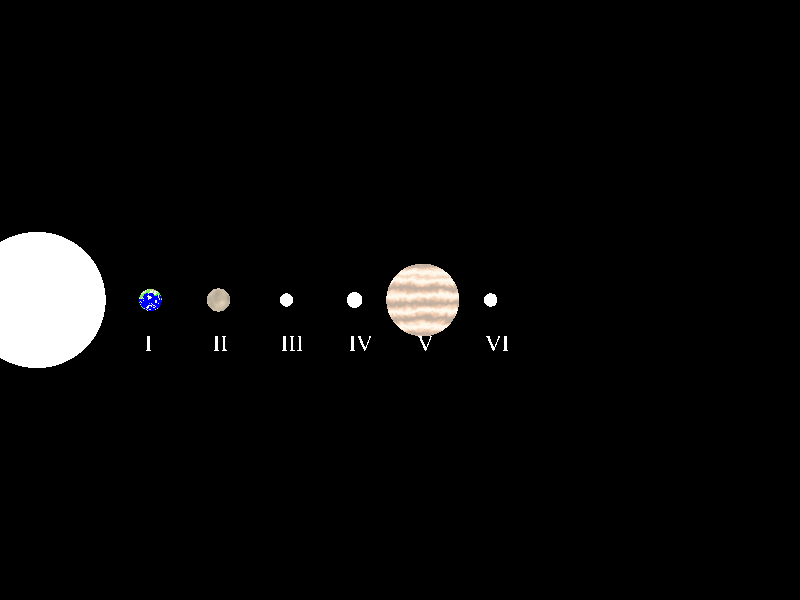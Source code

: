 // POV-Ray Scene file generated by System Simulator
// Generated on: Jul 11 2025

#include "colors.inc"
#include "functions.inc"
camera {
  location <14, 0, -100> // x, y (up), z (depth)
  look_at <14, 0, 0>
  right x * image_width / image_height
  angle 20 // Field of view
}

light_source { <0, 0, -10> color White * 1.5 }

background { color rgb <0, 0, 0.0> } // Tumma avaruus 

#declare bright_star= union {

light_source {
    <0, 0, 0>
    color rgb <1, 1, 1>

looks_like 
{
// Tähti (kirkas pallo)
sphere {
    <0, 0, 0>, 1
     texture {
        pigment { color rgb <1, 1, 0.8> } // Keltainen/valkoinen sävy 
        finish {
            emission 1
            diffuse 0.2
            specular 0.5
            roughness 0.01
        }
    }
}
}
}

// Mediheheku (säteilevä vaikutus tähden ympärillä)
 sphere {
    <0, 0, 0>, 1 // Hieman suurempi pallo hehkua varten
    hollow
    material {
        texture {
                  pigment { color rgbt <1, 1, 1, 1> } // Lähes läpinäkyvä  
 
        }

        interior {
            media {
                scattering { 3, rgb <1, 1, 0.8> * 1/20 }
                //emission 1/10000
                density { spherical poly_wave 2 density_map {
                    [0 color rgbt <0, 0, 0,1>]
                    [1 color rgbt <1, 1, 1,0>]
                }}
                samples 10,20

            }
        }
    }
scale 3
}

}

object {bright_star translate x*-2}

// Planet #0
sphere {
  <3.000000, 0.000000, 0.000000>, 0.493386 // Position and radius
  texture {  
  pigment {  
 wrinkles  scale 5 warp {turbulence 0.01 } scale 0.2  scale 0.5  
 color_map { 
  [0.0 rgb <0,0,1> ] 
  [0.5 rgb <0,0,1> ] 
  [0.5 rgb <0,1,0> ] 
  [1.0 rgb <0.796078, 0.545098, 0.345098> ] 
  }// ... color map 
 } //...pigment 
    finish { phong 0.8 } // Shiny finish
  normal { wrinkles scale y/10 scale 3 warp {turbulence 0.1} scale 0.1 bump_size 0.1 } // 
 } 
  texture { // clouds  
  pigment {  
 granite warp { turbulence 1 } 
 color_map { 
  [0.0 rgbt <0,0,0,1> ] 
  [0.3 rgbt <0,0,1,1> ] 
  [0.5 rgbt <1,1,10> ] 
  [1.0 rgbt <1,1,1,0> ] 
  }// ... color map 
 } //...pigment 
    finish { phong 0.8 ambient 0} // Shiny finish
 } 
}

text { 

ttf "timrom.ttf"  "I"  0.15,0 
 pigment {color rgb <1,1,1> }
 translate y*-2.25 

 translate x*2.750000 

 }

// Planet #1
sphere {
  <6.000000, 0.000000, 0.000000>, 0.512965 // Position and radius
  pigment {  
 wrinkles  scale 5 warp {turbulence 0.01 } scale 0.2  scale 0.5  
 color_map { 
  [0.0 rgb <0.266667, 0.25098, 0.203922> ] 
  [1.0 rgb <0.87451, 0.729412, 0.541176> ] 
  }// ... color map 
 } //...pigment 
    finish { diffuse 0.5 roughness 0.05 ambient 0}
  normal { granite scale 0.5 turbulence 0.2 bump_size -0.3 } // 
}

text { 

ttf "timrom.ttf"  "II"  0.15,0 
 pigment {color rgb <1,1,1> }
 translate y*-2.25 

 translate x*5.750000 

 }

// Planet #2
sphere {
  <9.000000, 0.000000, 0.000000>, 0.292921 // Position and radius
  pigment { color rgb <1, 1, 1> } 
  finish { phong 0.8 ambient 0} // Shiny finish
  normal { agate scale 0.1  turbulence 0.2 bump_size -0.4  } // 
}

text { 

ttf "timrom.ttf"  "III"  0.15,0 
 pigment {color rgb <1,1,1> }
 translate y*-2.25 

 translate x*8.750000 

 }

// Planet #3
sphere {
  <12.000000, 0.000000, 0.000000>, 0.347530 // Position and radius
  pigment { color rgb <1, 1, 1> } 
  finish { phong 0.8 ambient 0} // Shiny finish
  normal { agate scale 0.1  turbulence 0.2 bump_size -0.4  } // 
}

text { 

ttf "timrom.ttf"  "IV"  0.15,0 
 pigment {color rgb <1,1,1> }
 translate y*-2.25 

 translate x*11.750000 

 }

// Planet #4
sphere {
  <15.000000, 0.000000, 0.000000>, 1.605472 // Position and radius
  pigment {  
 gradient y  sine_wave frequency 1.5 scale 5 warp {turbulence 0.5 } scale 1/5 turbulence 0.1   
 color_map { 
  [0.0 rgb <0.533333, 0.427451, 0.352941> ] 
  [0.5 rgb <0.917647, 0.631373, 0.454902> ] 
  [1.0 rgb <0.992157, 0.952941, 0.847059> ] 
  }// ... color map 
 } //...pigment 
    finish {  diffuse 0.65 ambient 0 } // Shiny finish
}

text { 

ttf "timrom.ttf"  "V"  0.15,0 
 pigment {color rgb <1,1,1> }
 translate y*-2.25 

 translate x*14.750000 

 }

// Planet #5
sphere {
  <18.000000, 0.000000, 0.000000>, 0.296813 // Position and radius
  pigment { color rgb <1, 1, 1> } 
  finish { phong 0.8 ambient 0} // Shiny finish
  normal { agate scale 0.1  turbulence 0.2 bump_size -0.4  } // 
}

text { 

ttf "timrom.ttf"  "VI"  0.15,0 
 pigment {color rgb <1,1,1> }
 translate y*-2.25 

 translate x*17.750000 

 }

